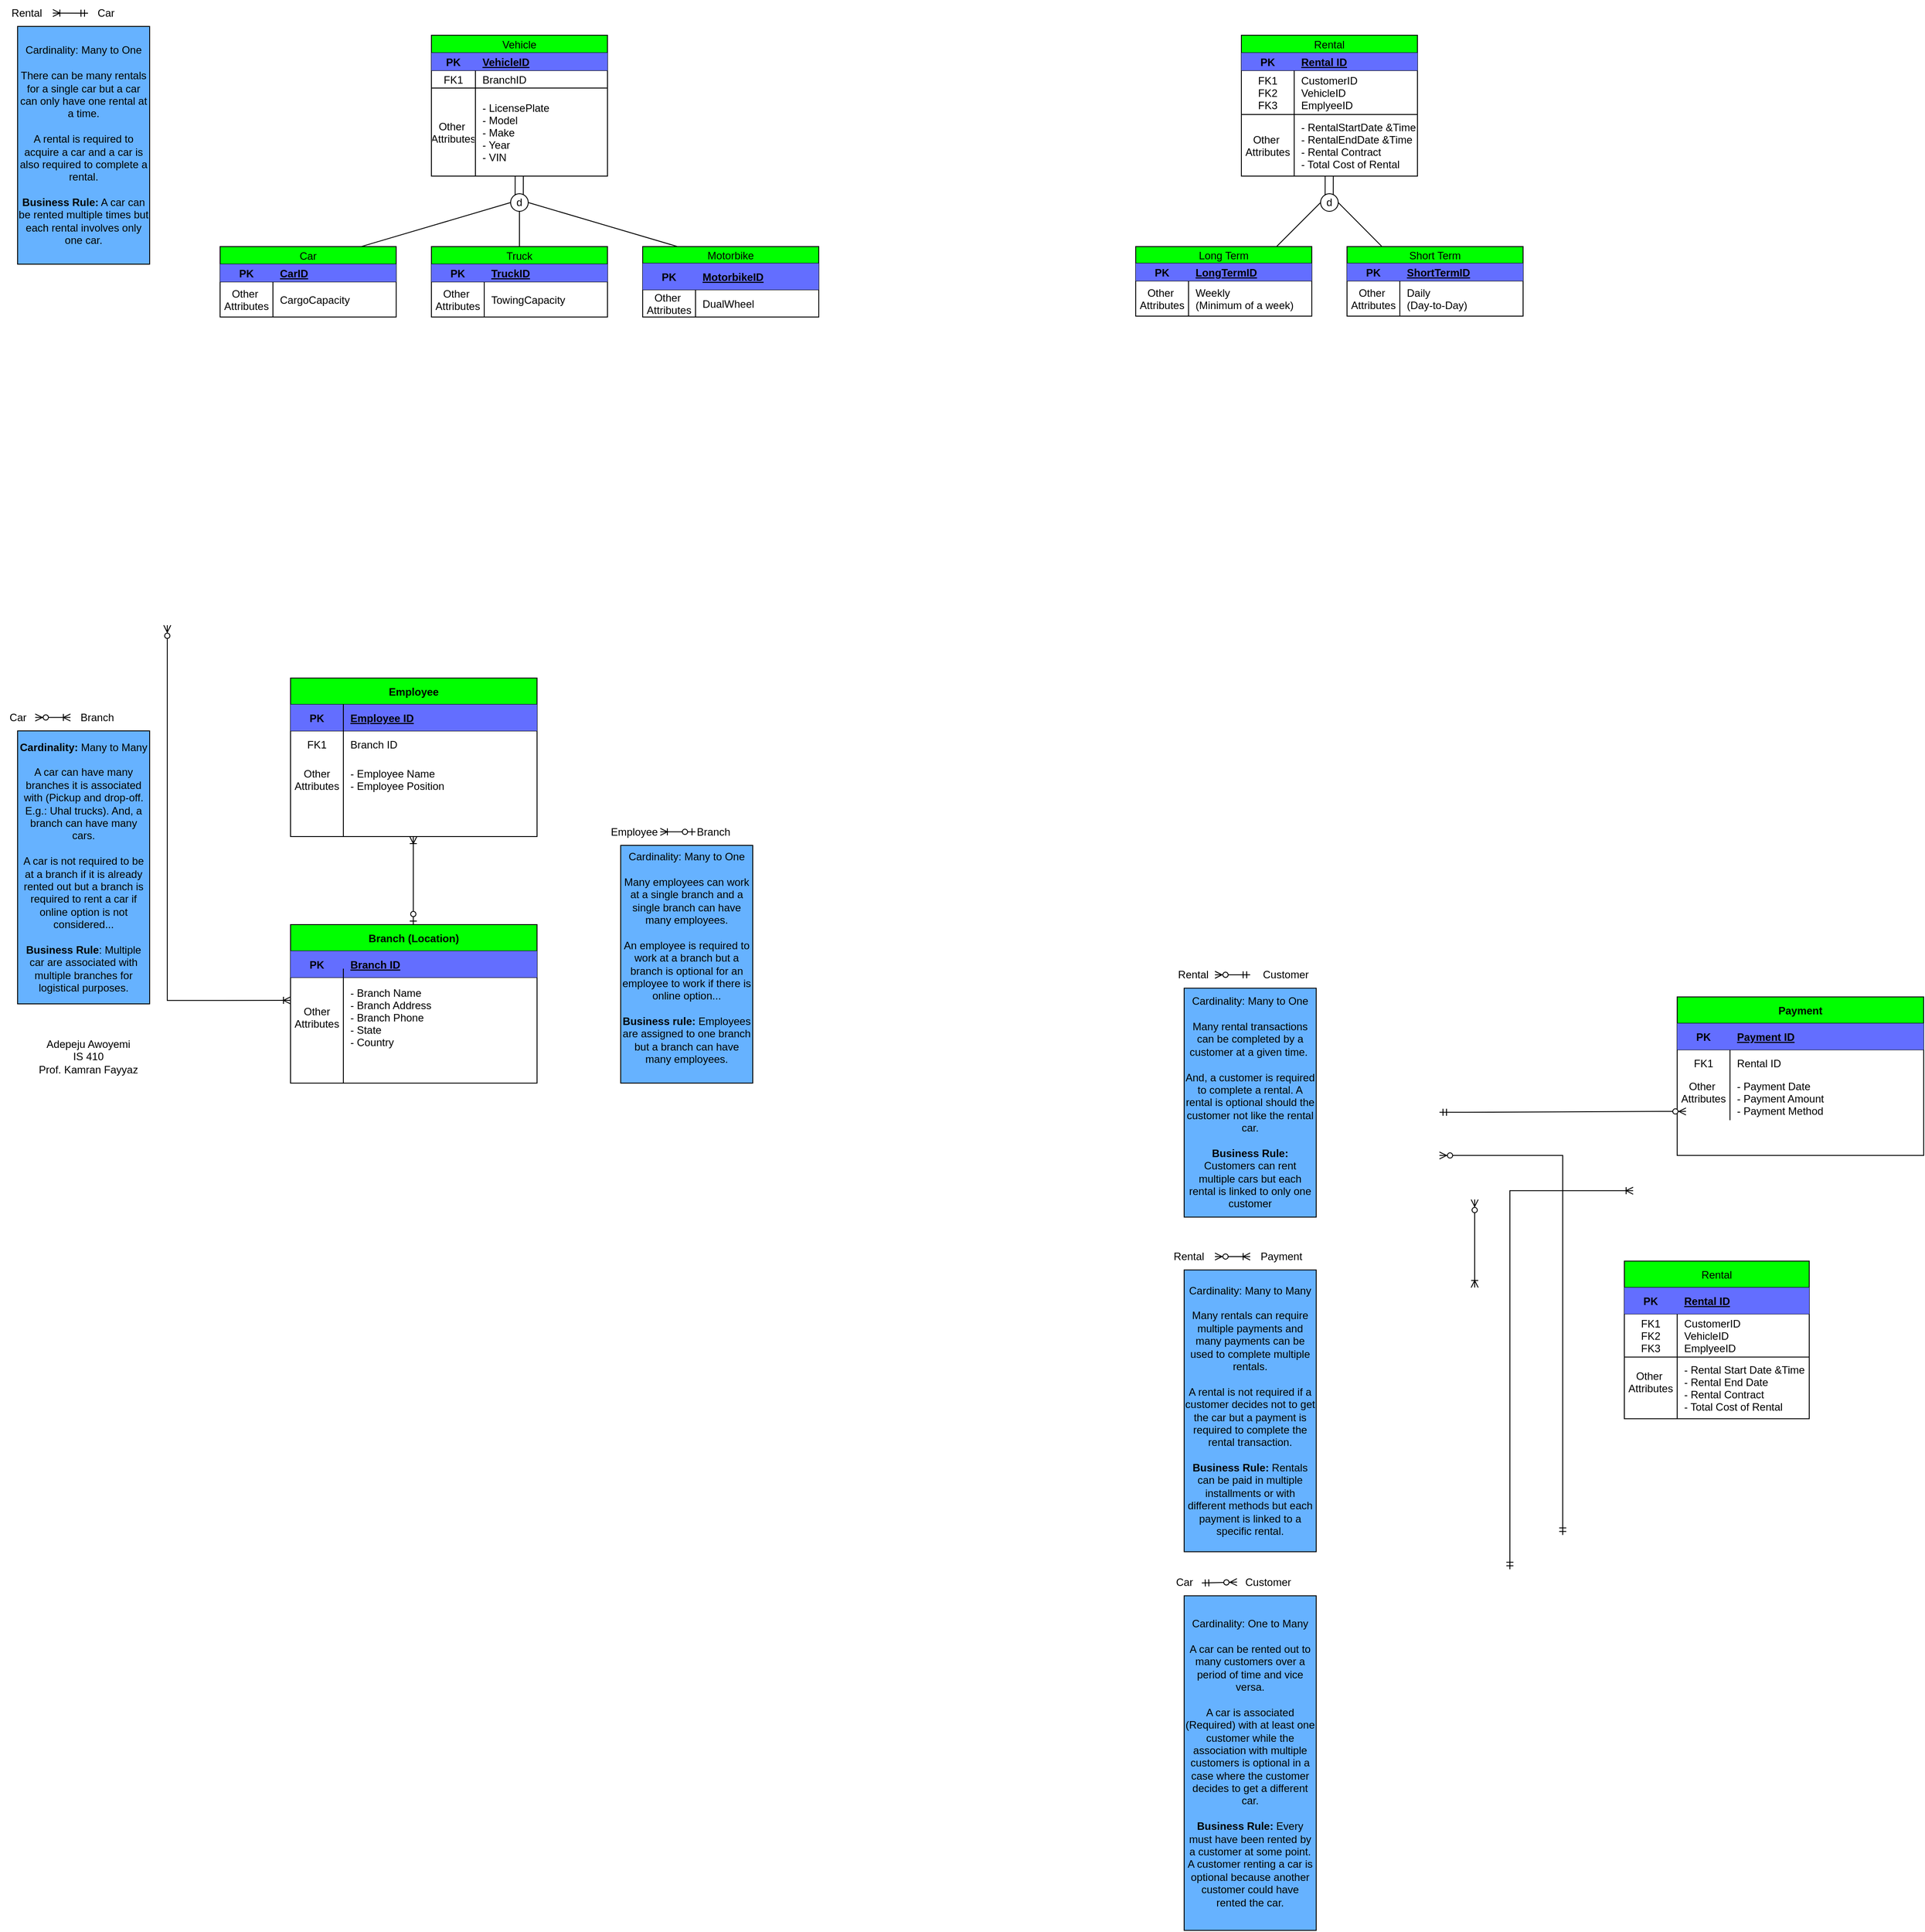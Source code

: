 <mxfile version="24.7.1" type="github">
  <diagram id="R2lEEEUBdFMjLlhIrx00" name="Page-1">
    <mxGraphModel dx="2036" dy="858" grid="1" gridSize="10" guides="1" tooltips="1" connect="1" arrows="1" fold="1" page="1" pageScale="1" pageWidth="850" pageHeight="1100" math="0" shadow="0" extFonts="Permanent Marker^https://fonts.googleapis.com/css?family=Permanent+Marker">
      <root>
        <mxCell id="0" />
        <mxCell id="1" parent="0" />
        <mxCell id="5-_W_V20jvPb3o29qMEB-8" value="Employee" style="shape=table;startSize=30;container=1;collapsible=1;childLayout=tableLayout;fixedRows=1;rowLines=0;fontStyle=1;align=center;resizeLast=1;fillColor=#00FF00;" vertex="1" parent="1">
          <mxGeometry x="360" y="770" width="280" height="180" as="geometry" />
        </mxCell>
        <mxCell id="5-_W_V20jvPb3o29qMEB-9" value="" style="shape=partialRectangle;collapsible=0;dropTarget=0;pointerEvents=0;fillColor=none;points=[[0,0.5],[1,0.5]];portConstraint=eastwest;top=0;left=0;right=0;bottom=1;" vertex="1" parent="5-_W_V20jvPb3o29qMEB-8">
          <mxGeometry y="30" width="280" height="30" as="geometry" />
        </mxCell>
        <mxCell id="5-_W_V20jvPb3o29qMEB-10" value="PK" style="shape=partialRectangle;overflow=hidden;connectable=0;fillColor=#636EFF;top=0;left=0;bottom=0;right=0;fontStyle=1;" vertex="1" parent="5-_W_V20jvPb3o29qMEB-9">
          <mxGeometry width="60" height="30" as="geometry">
            <mxRectangle width="60" height="30" as="alternateBounds" />
          </mxGeometry>
        </mxCell>
        <mxCell id="5-_W_V20jvPb3o29qMEB-11" value="Employee ID" style="shape=partialRectangle;overflow=hidden;connectable=0;fillColor=#636EFF;top=0;left=0;bottom=0;right=0;align=left;spacingLeft=6;fontStyle=5;" vertex="1" parent="5-_W_V20jvPb3o29qMEB-9">
          <mxGeometry x="60" width="220" height="30" as="geometry">
            <mxRectangle width="220" height="30" as="alternateBounds" />
          </mxGeometry>
        </mxCell>
        <mxCell id="5-_W_V20jvPb3o29qMEB-12" value="" style="shape=partialRectangle;collapsible=0;dropTarget=0;pointerEvents=0;fillColor=none;points=[[0,0.5],[1,0.5]];portConstraint=eastwest;top=0;left=0;right=0;bottom=0;" vertex="1" parent="5-_W_V20jvPb3o29qMEB-8">
          <mxGeometry y="60" width="280" height="30" as="geometry" />
        </mxCell>
        <mxCell id="5-_W_V20jvPb3o29qMEB-13" value="FK1" style="shape=partialRectangle;overflow=hidden;connectable=0;fillColor=none;top=0;left=0;bottom=0;right=0;" vertex="1" parent="5-_W_V20jvPb3o29qMEB-12">
          <mxGeometry width="60" height="30" as="geometry">
            <mxRectangle width="60" height="30" as="alternateBounds" />
          </mxGeometry>
        </mxCell>
        <mxCell id="5-_W_V20jvPb3o29qMEB-14" value="Branch ID" style="shape=partialRectangle;overflow=hidden;connectable=0;fillColor=none;top=0;left=0;bottom=0;right=0;align=left;spacingLeft=6;" vertex="1" parent="5-_W_V20jvPb3o29qMEB-12">
          <mxGeometry x="60" width="220" height="30" as="geometry">
            <mxRectangle width="220" height="30" as="alternateBounds" />
          </mxGeometry>
        </mxCell>
        <mxCell id="5-_W_V20jvPb3o29qMEB-15" value="" style="shape=partialRectangle;collapsible=0;dropTarget=0;pointerEvents=0;fillColor=none;points=[[0,0.5],[1,0.5]];portConstraint=eastwest;top=0;left=0;right=0;bottom=0;" vertex="1" parent="5-_W_V20jvPb3o29qMEB-8">
          <mxGeometry y="90" width="280" height="50" as="geometry" />
        </mxCell>
        <mxCell id="5-_W_V20jvPb3o29qMEB-16" value="Other&#xa;Attributes" style="shape=partialRectangle;overflow=hidden;connectable=0;fillColor=none;top=0;left=0;bottom=0;right=0;" vertex="1" parent="5-_W_V20jvPb3o29qMEB-15">
          <mxGeometry width="60" height="50" as="geometry">
            <mxRectangle width="60" height="50" as="alternateBounds" />
          </mxGeometry>
        </mxCell>
        <mxCell id="5-_W_V20jvPb3o29qMEB-17" value="- Employee Name&#xa;- Employee Position" style="shape=partialRectangle;overflow=hidden;connectable=0;fillColor=none;top=0;left=0;bottom=0;right=0;align=left;spacingLeft=6;" vertex="1" parent="5-_W_V20jvPb3o29qMEB-15">
          <mxGeometry x="60" width="220" height="50" as="geometry">
            <mxRectangle width="220" height="50" as="alternateBounds" />
          </mxGeometry>
        </mxCell>
        <mxCell id="5-_W_V20jvPb3o29qMEB-42" value="Branch (Location)" style="shape=table;startSize=30;container=1;collapsible=1;childLayout=tableLayout;fixedRows=1;rowLines=0;fontStyle=1;align=center;resizeLast=1;fillColor=#00FF00;" vertex="1" parent="1">
          <mxGeometry x="360" y="1050" width="280" height="180" as="geometry" />
        </mxCell>
        <mxCell id="5-_W_V20jvPb3o29qMEB-43" value="" style="shape=partialRectangle;collapsible=0;dropTarget=0;pointerEvents=0;fillColor=none;points=[[0,0.5],[1,0.5]];portConstraint=eastwest;top=0;left=0;right=0;bottom=1;" vertex="1" parent="5-_W_V20jvPb3o29qMEB-42">
          <mxGeometry y="30" width="280" height="30" as="geometry" />
        </mxCell>
        <mxCell id="5-_W_V20jvPb3o29qMEB-44" value="PK" style="shape=partialRectangle;overflow=hidden;connectable=0;fillColor=#636EFF;top=0;left=0;bottom=0;right=0;fontStyle=1;" vertex="1" parent="5-_W_V20jvPb3o29qMEB-43">
          <mxGeometry width="60" height="30" as="geometry">
            <mxRectangle width="60" height="30" as="alternateBounds" />
          </mxGeometry>
        </mxCell>
        <mxCell id="5-_W_V20jvPb3o29qMEB-45" value="Branch ID" style="shape=partialRectangle;overflow=hidden;connectable=0;fillColor=#636EFF;top=0;left=0;bottom=0;right=0;align=left;spacingLeft=6;fontStyle=5;" vertex="1" parent="5-_W_V20jvPb3o29qMEB-43">
          <mxGeometry x="60" width="220" height="30" as="geometry">
            <mxRectangle width="220" height="30" as="alternateBounds" />
          </mxGeometry>
        </mxCell>
        <mxCell id="5-_W_V20jvPb3o29qMEB-46" value="" style="shape=partialRectangle;collapsible=0;dropTarget=0;pointerEvents=0;fillColor=none;points=[[0,0.5],[1,0.5]];portConstraint=eastwest;top=0;left=0;right=0;bottom=0;" vertex="1" parent="5-_W_V20jvPb3o29qMEB-42">
          <mxGeometry y="60" width="280" height="90" as="geometry" />
        </mxCell>
        <mxCell id="5-_W_V20jvPb3o29qMEB-47" value="Other&#xa;Attributes" style="shape=partialRectangle;overflow=hidden;connectable=0;fillColor=none;top=0;left=0;bottom=0;right=0;" vertex="1" parent="5-_W_V20jvPb3o29qMEB-46">
          <mxGeometry width="60" height="90" as="geometry">
            <mxRectangle width="60" height="90" as="alternateBounds" />
          </mxGeometry>
        </mxCell>
        <mxCell id="5-_W_V20jvPb3o29qMEB-48" value="- Branch Name&#xa;- Branch Address&#xa;- Branch Phone&#xa;- State&#xa;- Country" style="shape=partialRectangle;overflow=hidden;connectable=0;fillColor=none;top=0;left=0;bottom=0;right=0;align=left;spacingLeft=6;" vertex="1" parent="5-_W_V20jvPb3o29qMEB-46">
          <mxGeometry x="60" width="220" height="90" as="geometry">
            <mxRectangle width="220" height="90" as="alternateBounds" />
          </mxGeometry>
        </mxCell>
        <mxCell id="5-_W_V20jvPb3o29qMEB-49" value="Payment" style="shape=table;startSize=30;container=1;collapsible=1;childLayout=tableLayout;fixedRows=1;rowLines=0;fontStyle=1;align=center;resizeLast=1;fillColor=#00FF00;" vertex="1" parent="1">
          <mxGeometry x="1935" y="1132.18" width="280" height="180" as="geometry" />
        </mxCell>
        <mxCell id="5-_W_V20jvPb3o29qMEB-50" value="" style="shape=partialRectangle;collapsible=0;dropTarget=0;pointerEvents=0;fillColor=none;points=[[0,0.5],[1,0.5]];portConstraint=eastwest;top=0;left=0;right=0;bottom=1;" vertex="1" parent="5-_W_V20jvPb3o29qMEB-49">
          <mxGeometry y="30" width="280" height="30" as="geometry" />
        </mxCell>
        <mxCell id="5-_W_V20jvPb3o29qMEB-51" value="PK" style="shape=partialRectangle;overflow=hidden;connectable=0;fillColor=#636EFF;top=0;left=0;bottom=0;right=0;fontStyle=1;" vertex="1" parent="5-_W_V20jvPb3o29qMEB-50">
          <mxGeometry width="60" height="30" as="geometry">
            <mxRectangle width="60" height="30" as="alternateBounds" />
          </mxGeometry>
        </mxCell>
        <mxCell id="5-_W_V20jvPb3o29qMEB-52" value="Payment ID" style="shape=partialRectangle;overflow=hidden;connectable=0;fillColor=#636EFF;top=0;left=0;bottom=0;right=0;align=left;spacingLeft=6;fontStyle=5;" vertex="1" parent="5-_W_V20jvPb3o29qMEB-50">
          <mxGeometry x="60" width="220" height="30" as="geometry">
            <mxRectangle width="220" height="30" as="alternateBounds" />
          </mxGeometry>
        </mxCell>
        <mxCell id="5-_W_V20jvPb3o29qMEB-53" value="" style="shape=partialRectangle;collapsible=0;dropTarget=0;pointerEvents=0;fillColor=none;points=[[0,0.5],[1,0.5]];portConstraint=eastwest;top=0;left=0;right=0;bottom=0;" vertex="1" parent="5-_W_V20jvPb3o29qMEB-49">
          <mxGeometry y="60" width="280" height="30" as="geometry" />
        </mxCell>
        <mxCell id="5-_W_V20jvPb3o29qMEB-54" value="FK1" style="shape=partialRectangle;overflow=hidden;connectable=0;fillColor=none;top=0;left=0;bottom=0;right=0;" vertex="1" parent="5-_W_V20jvPb3o29qMEB-53">
          <mxGeometry width="60" height="30" as="geometry">
            <mxRectangle width="60" height="30" as="alternateBounds" />
          </mxGeometry>
        </mxCell>
        <mxCell id="5-_W_V20jvPb3o29qMEB-55" value="Rental ID" style="shape=partialRectangle;overflow=hidden;connectable=0;fillColor=none;top=0;left=0;bottom=0;right=0;align=left;spacingLeft=6;" vertex="1" parent="5-_W_V20jvPb3o29qMEB-53">
          <mxGeometry x="60" width="220" height="30" as="geometry">
            <mxRectangle width="220" height="30" as="alternateBounds" />
          </mxGeometry>
        </mxCell>
        <mxCell id="5-_W_V20jvPb3o29qMEB-56" value="" style="shape=partialRectangle;collapsible=0;dropTarget=0;pointerEvents=0;fillColor=none;points=[[0,0.5],[1,0.5]];portConstraint=eastwest;top=0;left=0;right=0;bottom=0;" vertex="1" parent="5-_W_V20jvPb3o29qMEB-49">
          <mxGeometry y="90" width="280" height="50" as="geometry" />
        </mxCell>
        <mxCell id="5-_W_V20jvPb3o29qMEB-57" value="Other &#xa;Attributes&#xa;" style="shape=partialRectangle;overflow=hidden;connectable=0;fillColor=none;top=0;left=0;bottom=0;right=0;" vertex="1" parent="5-_W_V20jvPb3o29qMEB-56">
          <mxGeometry width="60" height="50" as="geometry">
            <mxRectangle width="60" height="50" as="alternateBounds" />
          </mxGeometry>
        </mxCell>
        <mxCell id="5-_W_V20jvPb3o29qMEB-58" value="- Payment Date&#xa;- Payment Amount&#xa;- Payment Method" style="shape=partialRectangle;overflow=hidden;connectable=0;fillColor=none;top=0;left=0;bottom=0;right=0;align=left;spacingLeft=6;" vertex="1" parent="5-_W_V20jvPb3o29qMEB-56">
          <mxGeometry x="60" width="220" height="50" as="geometry">
            <mxRectangle width="220" height="50" as="alternateBounds" />
          </mxGeometry>
        </mxCell>
        <mxCell id="5-_W_V20jvPb3o29qMEB-59" value="" style="fontSize=12;html=1;endArrow=ERoneToMany;startArrow=ERmandOne;rounded=0;jumpStyle=line;elbow=vertical;exitX=0.5;exitY=0;exitDx=0;exitDy=0;" edge="1" parent="1">
          <mxGeometry width="100" height="100" relative="1" as="geometry">
            <mxPoint x="1745" y="1782.18" as="sourcePoint" />
            <mxPoint x="1885" y="1352.18" as="targetPoint" />
            <Array as="points">
              <mxPoint x="1745" y="1482.18" />
              <mxPoint x="1745" y="1412.18" />
              <mxPoint x="1745" y="1352.18" />
            </Array>
          </mxGeometry>
        </mxCell>
        <mxCell id="5-_W_V20jvPb3o29qMEB-60" value="" style="edgeStyle=entityRelationEdgeStyle;fontSize=12;html=1;endArrow=ERzeroToMany;startArrow=ERmandOne;rounded=0;" edge="1" parent="1">
          <mxGeometry width="100" height="100" relative="1" as="geometry">
            <mxPoint x="1665" y="1263.18" as="sourcePoint" />
            <mxPoint x="1945" y="1262.18" as="targetPoint" />
          </mxGeometry>
        </mxCell>
        <mxCell id="5-_W_V20jvPb3o29qMEB-61" value="" style="edgeStyle=elbowEdgeStyle;fontSize=12;html=1;endArrow=ERzeroToMany;startArrow=ERmandOne;rounded=0;" edge="1" parent="1">
          <mxGeometry width="100" height="100" relative="1" as="geometry">
            <mxPoint x="1805" y="1743.18" as="sourcePoint" />
            <mxPoint x="1665" y="1312.18" as="targetPoint" />
            <Array as="points">
              <mxPoint x="1805" y="1523.18" />
            </Array>
          </mxGeometry>
        </mxCell>
        <mxCell id="5-_W_V20jvPb3o29qMEB-62" value="" style="edgeStyle=elbowEdgeStyle;fontSize=12;html=1;endArrow=ERoneToMany;startArrow=ERzeroToOne;rounded=0;elbow=vertical;" edge="1" parent="1">
          <mxGeometry width="100" height="100" relative="1" as="geometry">
            <mxPoint x="499.44" y="1050" as="sourcePoint" />
            <mxPoint x="499.44" y="950" as="targetPoint" />
            <Array as="points">
              <mxPoint x="469.44" y="1000" />
            </Array>
          </mxGeometry>
        </mxCell>
        <mxCell id="5-_W_V20jvPb3o29qMEB-68" value="" style="endArrow=none;html=1;rounded=0;" edge="1" parent="1">
          <mxGeometry width="50" height="50" relative="1" as="geometry">
            <mxPoint x="420" y="950" as="sourcePoint" />
            <mxPoint x="420" y="800" as="targetPoint" />
          </mxGeometry>
        </mxCell>
        <mxCell id="5-_W_V20jvPb3o29qMEB-69" value="" style="fontSize=12;html=1;endArrow=ERoneToMany;startArrow=ERzeroToMany;rounded=0;" edge="1" parent="1">
          <mxGeometry width="100" height="100" relative="1" as="geometry">
            <mxPoint x="1705" y="1362.18" as="sourcePoint" />
            <mxPoint x="1705" y="1462.18" as="targetPoint" />
          </mxGeometry>
        </mxCell>
        <mxCell id="5-_W_V20jvPb3o29qMEB-70" value="" style="edgeStyle=orthogonalEdgeStyle;fontSize=12;html=1;endArrow=ERoneToMany;startArrow=ERzeroToMany;rounded=0;entryX=0;entryY=0.5;entryDx=0;entryDy=0;" edge="1" parent="1">
          <mxGeometry width="100" height="100" relative="1" as="geometry">
            <mxPoint x="220" y="710" as="sourcePoint" />
            <mxPoint x="360" y="1136.05" as="targetPoint" />
            <Array as="points">
              <mxPoint x="220" y="1136" />
            </Array>
          </mxGeometry>
        </mxCell>
        <mxCell id="5-_W_V20jvPb3o29qMEB-71" value="" style="fontSize=12;html=1;endArrow=ERoneToMany;startArrow=ERmandOne;rounded=0;jumpStyle=line;elbow=vertical;entryX=-0.088;entryY=0.548;entryDx=0;entryDy=0;entryPerimeter=0;" edge="1" parent="1">
          <mxGeometry width="100" height="100" relative="1" as="geometry">
            <mxPoint x="130" y="15" as="sourcePoint" />
            <mxPoint x="90" y="14.82" as="targetPoint" />
            <Array as="points" />
          </mxGeometry>
        </mxCell>
        <mxCell id="5-_W_V20jvPb3o29qMEB-72" value="Car" style="text;html=1;align=center;verticalAlign=middle;resizable=0;points=[];autosize=1;strokeColor=none;fillColor=none;" vertex="1" parent="1">
          <mxGeometry x="130" width="40" height="30" as="geometry" />
        </mxCell>
        <mxCell id="5-_W_V20jvPb3o29qMEB-73" value="Rental" style="text;html=1;align=center;verticalAlign=middle;resizable=0;points=[];autosize=1;strokeColor=none;fillColor=none;" vertex="1" parent="1">
          <mxGeometry x="30" width="60" height="30" as="geometry" />
        </mxCell>
        <mxCell id="5-_W_V20jvPb3o29qMEB-74" value="Rental" style="text;html=1;align=center;verticalAlign=middle;resizable=0;points=[];autosize=1;strokeColor=none;fillColor=none;" vertex="1" parent="1">
          <mxGeometry x="1350" y="1412.18" width="60" height="30" as="geometry" />
        </mxCell>
        <mxCell id="5-_W_V20jvPb3o29qMEB-75" value="" style="fontSize=12;html=1;endArrow=ERoneToMany;startArrow=ERzeroToMany;rounded=0;" edge="1" parent="1">
          <mxGeometry width="100" height="100" relative="1" as="geometry">
            <mxPoint x="1410" y="1426.95" as="sourcePoint" />
            <mxPoint x="1450" y="1426.95" as="targetPoint" />
          </mxGeometry>
        </mxCell>
        <mxCell id="5-_W_V20jvPb3o29qMEB-76" value="Payment" style="text;html=1;align=center;verticalAlign=middle;resizable=0;points=[];autosize=1;strokeColor=none;fillColor=none;" vertex="1" parent="1">
          <mxGeometry x="1450" y="1412.18" width="70" height="30" as="geometry" />
        </mxCell>
        <mxCell id="5-_W_V20jvPb3o29qMEB-77" value="Customer" style="text;html=1;align=center;verticalAlign=middle;resizable=0;points=[];autosize=1;strokeColor=none;fillColor=none;" vertex="1" parent="1">
          <mxGeometry x="1450" y="1092.18" width="80" height="30" as="geometry" />
        </mxCell>
        <mxCell id="5-_W_V20jvPb3o29qMEB-78" value="" style="fontSize=12;html=1;endArrow=ERzeroToMany;startArrow=ERmandOne;rounded=0;" edge="1" parent="1">
          <mxGeometry width="100" height="100" relative="1" as="geometry">
            <mxPoint x="1450" y="1107" as="sourcePoint" />
            <mxPoint x="1410" y="1107" as="targetPoint" />
          </mxGeometry>
        </mxCell>
        <mxCell id="5-_W_V20jvPb3o29qMEB-79" value="Rental" style="text;html=1;align=center;verticalAlign=middle;resizable=0;points=[];autosize=1;strokeColor=none;fillColor=none;" vertex="1" parent="1">
          <mxGeometry x="1355" y="1092.18" width="60" height="30" as="geometry" />
        </mxCell>
        <mxCell id="5-_W_V20jvPb3o29qMEB-80" value="Car" style="text;html=1;align=center;verticalAlign=middle;resizable=0;points=[];autosize=1;strokeColor=none;fillColor=none;" vertex="1" parent="1">
          <mxGeometry x="1355" y="1782.18" width="40" height="30" as="geometry" />
        </mxCell>
        <mxCell id="5-_W_V20jvPb3o29qMEB-81" value="Customer" style="text;html=1;align=center;verticalAlign=middle;resizable=0;points=[];autosize=1;strokeColor=none;fillColor=none;" vertex="1" parent="1">
          <mxGeometry x="1430" y="1782.18" width="80" height="30" as="geometry" />
        </mxCell>
        <mxCell id="5-_W_V20jvPb3o29qMEB-82" value="" style="fontSize=12;html=1;endArrow=ERzeroToMany;startArrow=ERmandOne;rounded=0;" edge="1" parent="1">
          <mxGeometry width="100" height="100" relative="1" as="geometry">
            <mxPoint x="1395" y="1797.68" as="sourcePoint" />
            <mxPoint x="1435" y="1796.68" as="targetPoint" />
          </mxGeometry>
        </mxCell>
        <mxCell id="5-_W_V20jvPb3o29qMEB-83" value="" style="fontSize=12;html=1;endArrow=ERoneToMany;startArrow=ERzeroToMany;rounded=0;" edge="1" parent="1">
          <mxGeometry width="100" height="100" relative="1" as="geometry">
            <mxPoint x="70" y="814.76" as="sourcePoint" />
            <mxPoint x="110" y="814.76" as="targetPoint" />
            <Array as="points">
              <mxPoint x="80" y="814.76" />
            </Array>
          </mxGeometry>
        </mxCell>
        <mxCell id="5-_W_V20jvPb3o29qMEB-84" value="Car" style="text;html=1;align=center;verticalAlign=middle;resizable=0;points=[];autosize=1;strokeColor=none;fillColor=none;" vertex="1" parent="1">
          <mxGeometry x="30" y="800" width="40" height="30" as="geometry" />
        </mxCell>
        <mxCell id="5-_W_V20jvPb3o29qMEB-85" value="Branch" style="text;html=1;align=center;verticalAlign=middle;resizable=0;points=[];autosize=1;strokeColor=none;fillColor=none;" vertex="1" parent="1">
          <mxGeometry x="110" y="800" width="60" height="30" as="geometry" />
        </mxCell>
        <mxCell id="5-_W_V20jvPb3o29qMEB-86" value="Employee" style="text;html=1;align=center;verticalAlign=middle;resizable=0;points=[];autosize=1;strokeColor=none;fillColor=none;" vertex="1" parent="1">
          <mxGeometry x="710" y="930" width="80" height="30" as="geometry" />
        </mxCell>
        <mxCell id="5-_W_V20jvPb3o29qMEB-87" value="Branch" style="text;html=1;align=center;verticalAlign=middle;resizable=0;points=[];autosize=1;strokeColor=none;fillColor=none;" vertex="1" parent="1">
          <mxGeometry x="810" y="930" width="60" height="30" as="geometry" />
        </mxCell>
        <mxCell id="5-_W_V20jvPb3o29qMEB-88" value="" style="edgeStyle=elbowEdgeStyle;fontSize=12;html=1;endArrow=ERoneToMany;startArrow=ERzeroToOne;rounded=0;elbow=vertical;" edge="1" parent="1">
          <mxGeometry width="100" height="100" relative="1" as="geometry">
            <mxPoint x="820" y="944.68" as="sourcePoint" />
            <mxPoint x="780" y="944.68" as="targetPoint" />
            <Array as="points">
              <mxPoint x="820" y="944.68" />
            </Array>
          </mxGeometry>
        </mxCell>
        <mxCell id="5-_W_V20jvPb3o29qMEB-89" value="" style="endArrow=none;html=1;rounded=0;" edge="1" parent="1">
          <mxGeometry width="50" height="50" relative="1" as="geometry">
            <mxPoint x="420" y="1230" as="sourcePoint" />
            <mxPoint x="420" y="1100" as="targetPoint" />
          </mxGeometry>
        </mxCell>
        <mxCell id="5-_W_V20jvPb3o29qMEB-91" value="Cardinality: Many to One&lt;div&gt;&lt;br&gt;&lt;/div&gt;&lt;div&gt;There can be many rentals for a single car but a car can only have one rental at a time.&lt;br&gt;&lt;br&gt;A rental is required to acquire a car and a car is also required to complete a rental.&lt;/div&gt;&lt;div&gt;&lt;br&gt;&lt;/div&gt;&lt;div&gt;&lt;b&gt;Business Rule:&lt;/b&gt; A car can be rented multiple times but each rental involves only one car.&lt;/div&gt;" style="whiteSpace=wrap;html=1;fillColor=#66B2FF;" vertex="1" parent="1">
          <mxGeometry x="50" y="30" width="150" height="270" as="geometry" />
        </mxCell>
        <mxCell id="5-_W_V20jvPb3o29qMEB-92" value="&lt;b&gt;Cardinality:&lt;/b&gt; Many to Many&lt;div&gt;&lt;br&gt;&lt;/div&gt;&lt;div&gt;A car can have many branches it is associated with (Pickup and drop-off. E.g.: Uhal trucks). And, a branch can have many cars.&lt;/div&gt;&lt;div&gt;&lt;br&gt;&lt;/div&gt;&lt;div&gt;A car is not required to be at a branch if it is already rented out but a branch is required to rent a car if online option is not considered...&lt;/div&gt;&lt;div&gt;&lt;br&gt;&lt;/div&gt;&lt;div&gt;&lt;b&gt;Business Rule&lt;/b&gt;: Multiple car are associated with multiple branches for logistical purposes.&lt;/div&gt;" style="whiteSpace=wrap;html=1;fillColor=#66B2FF;" vertex="1" parent="1">
          <mxGeometry x="50" y="830" width="150" height="310" as="geometry" />
        </mxCell>
        <mxCell id="5-_W_V20jvPb3o29qMEB-93" value="Cardinality: One to Many&lt;div&gt;&lt;br&gt;&lt;/div&gt;&lt;div&gt;A car can be rented out to many customers over a period of time and vice versa.&lt;/div&gt;&lt;div&gt;&lt;br&gt;&lt;/div&gt;&lt;div&gt;A car is associated (Required) with at least one customer while the association with multiple customers is optional in a case where the customer decides to get a different car.&lt;/div&gt;&lt;div&gt;&lt;br&gt;&lt;/div&gt;&lt;div&gt;&lt;b&gt;Business Rule:&lt;/b&gt; Every must have been rented by a customer at some point. A customer renting a car is optional because another customer could have rented the car.&lt;/div&gt;" style="whiteSpace=wrap;html=1;fillColor=#66B2FF;" vertex="1" parent="1">
          <mxGeometry x="1375" y="1812.18" width="150" height="380" as="geometry" />
        </mxCell>
        <mxCell id="5-_W_V20jvPb3o29qMEB-94" value="Cardinality: Many to One&lt;div&gt;&lt;br&gt;&lt;/div&gt;&lt;div&gt;Many employees can work at a single branch and a single branch can have many employees.&lt;/div&gt;&lt;div&gt;&lt;br&gt;&lt;/div&gt;&lt;div&gt;An employee is required to work at a branch but a branch is optional for an employee to work if there is online option...&lt;/div&gt;&lt;div&gt;&lt;br&gt;&lt;/div&gt;&lt;div&gt;&lt;b&gt;Business rule:&lt;/b&gt; Employees are assigned to one branch but a branch can have many employees.&lt;/div&gt;&lt;div&gt;&lt;br&gt;&lt;/div&gt;" style="whiteSpace=wrap;html=1;fillColor=#66B2FF;" vertex="1" parent="1">
          <mxGeometry x="735" y="960" width="150" height="270" as="geometry" />
        </mxCell>
        <mxCell id="5-_W_V20jvPb3o29qMEB-95" value="Cardinality: Many to Many&lt;div&gt;&lt;br&gt;&lt;/div&gt;&lt;div&gt;Many rentals can require multiple payments and many payments can be used to complete multiple rentals.&lt;/div&gt;&lt;div&gt;&lt;br&gt;&lt;/div&gt;&lt;div&gt;A rental is not required if a customer decides not to get the car but a payment is required to complete the rental transaction.&lt;/div&gt;&lt;div&gt;&lt;br&gt;&lt;/div&gt;&lt;div&gt;&lt;b&gt;Business Rule:&lt;/b&gt; Rentals can be paid in multiple installments or with different methods but each payment is linked to a specific rental.&lt;/div&gt;" style="whiteSpace=wrap;html=1;fillColor=#66B2FF;" vertex="1" parent="1">
          <mxGeometry x="1375" y="1442.18" width="150" height="320" as="geometry" />
        </mxCell>
        <mxCell id="5-_W_V20jvPb3o29qMEB-96" value="Cardinality: Many to One&lt;div&gt;&lt;br&gt;&lt;/div&gt;&lt;div&gt;Many rental transactions can be completed by a customer at a given time.&amp;nbsp;&lt;/div&gt;&lt;div&gt;&lt;br&gt;&lt;/div&gt;&lt;div&gt;And, a customer is required to complete a rental. A rental is optional should the customer not like the rental car.&lt;/div&gt;&lt;div&gt;&lt;br&gt;&lt;/div&gt;&lt;div&gt;&lt;b&gt;Business Rule:&lt;/b&gt; Customers can rent multiple cars but each rental is linked to only one customer&lt;/div&gt;" style="whiteSpace=wrap;html=1;fillColor=#66B2FF;" vertex="1" parent="1">
          <mxGeometry x="1375" y="1122.18" width="150" height="260" as="geometry" />
        </mxCell>
        <mxCell id="5-_W_V20jvPb3o29qMEB-97" value="Adepeju Awoyemi&lt;div&gt;IS 410&lt;/div&gt;&lt;div&gt;Prof. Kamran Fayyaz&lt;/div&gt;" style="text;html=1;align=center;verticalAlign=middle;resizable=0;points=[];autosize=1;strokeColor=none;fillColor=none;" vertex="1" parent="1">
          <mxGeometry x="60" y="1170" width="140" height="60" as="geometry" />
        </mxCell>
        <mxCell id="5-_W_V20jvPb3o29qMEB-134" value="Rental" style="shape=table;startSize=30;container=1;collapsible=1;childLayout=tableLayout;fixedRows=1;rowLines=0;fontStyle=0;align=center;resizeLast=1;fillColor=#00FF00;" vertex="1" parent="1">
          <mxGeometry x="1875" y="1432.18" width="210" height="179" as="geometry" />
        </mxCell>
        <mxCell id="5-_W_V20jvPb3o29qMEB-135" value="" style="shape=partialRectangle;collapsible=0;dropTarget=0;pointerEvents=0;fillColor=none;points=[[0,0.5],[1,0.5]];portConstraint=eastwest;top=0;left=0;right=0;bottom=1;" vertex="1" parent="5-_W_V20jvPb3o29qMEB-134">
          <mxGeometry y="30" width="210" height="30" as="geometry" />
        </mxCell>
        <mxCell id="5-_W_V20jvPb3o29qMEB-136" value="PK" style="shape=partialRectangle;overflow=hidden;connectable=0;fillColor=#636EFF;top=0;left=0;bottom=0;right=0;fontStyle=1;" vertex="1" parent="5-_W_V20jvPb3o29qMEB-135">
          <mxGeometry width="60" height="30" as="geometry">
            <mxRectangle width="60" height="30" as="alternateBounds" />
          </mxGeometry>
        </mxCell>
        <mxCell id="5-_W_V20jvPb3o29qMEB-137" value="Rental ID" style="shape=partialRectangle;overflow=hidden;connectable=0;fillColor=#636EFF;top=0;left=0;bottom=0;right=0;align=left;spacingLeft=6;fontStyle=5;" vertex="1" parent="5-_W_V20jvPb3o29qMEB-135">
          <mxGeometry x="60" width="150" height="30" as="geometry">
            <mxRectangle width="150" height="30" as="alternateBounds" />
          </mxGeometry>
        </mxCell>
        <mxCell id="5-_W_V20jvPb3o29qMEB-138" value="" style="shape=partialRectangle;collapsible=0;dropTarget=0;pointerEvents=0;fillColor=none;points=[[0,0.5],[1,0.5]];portConstraint=eastwest;top=0;left=0;right=0;bottom=0;" vertex="1" parent="5-_W_V20jvPb3o29qMEB-134">
          <mxGeometry y="60" width="210" height="49" as="geometry" />
        </mxCell>
        <mxCell id="5-_W_V20jvPb3o29qMEB-139" value="FK1&#xa;FK2&#xa;FK3" style="shape=partialRectangle;overflow=hidden;connectable=0;fillColor=none;top=0;left=0;bottom=0;right=0;" vertex="1" parent="5-_W_V20jvPb3o29qMEB-138">
          <mxGeometry width="60" height="49" as="geometry">
            <mxRectangle width="60" height="49" as="alternateBounds" />
          </mxGeometry>
        </mxCell>
        <mxCell id="5-_W_V20jvPb3o29qMEB-140" value="CustomerID&#xa;VehicleID&#xa;EmplyeeID" style="shape=partialRectangle;overflow=hidden;connectable=0;fillColor=none;top=0;left=0;bottom=0;right=0;align=left;spacingLeft=6;" vertex="1" parent="5-_W_V20jvPb3o29qMEB-138">
          <mxGeometry x="60" width="150" height="49" as="geometry">
            <mxRectangle width="150" height="49" as="alternateBounds" />
          </mxGeometry>
        </mxCell>
        <mxCell id="5-_W_V20jvPb3o29qMEB-141" value="" style="shape=partialRectangle;collapsible=0;dropTarget=0;pointerEvents=0;fillColor=none;points=[[0,0.5],[1,0.5]];portConstraint=eastwest;top=0;left=0;right=0;bottom=0;" vertex="1" parent="5-_W_V20jvPb3o29qMEB-134">
          <mxGeometry y="109" width="210" height="70" as="geometry" />
        </mxCell>
        <mxCell id="5-_W_V20jvPb3o29qMEB-142" value="Other &#xa;Attributes&#xa;" style="shape=partialRectangle;overflow=hidden;connectable=0;fillColor=none;top=0;left=0;bottom=0;right=0;" vertex="1" parent="5-_W_V20jvPb3o29qMEB-141">
          <mxGeometry width="60" height="70" as="geometry">
            <mxRectangle width="60" height="70" as="alternateBounds" />
          </mxGeometry>
        </mxCell>
        <mxCell id="5-_W_V20jvPb3o29qMEB-143" value="- Rental Start Date &amp;Time&#xa;- Rental End Date &#xa;- Rental Contract&#xa;- Total Cost of Rental" style="shape=partialRectangle;overflow=hidden;connectable=0;fillColor=none;top=0;left=0;bottom=0;right=0;align=left;spacingLeft=6;" vertex="1" parent="5-_W_V20jvPb3o29qMEB-141">
          <mxGeometry x="60" width="150" height="70" as="geometry">
            <mxRectangle width="150" height="70" as="alternateBounds" />
          </mxGeometry>
        </mxCell>
        <mxCell id="5-_W_V20jvPb3o29qMEB-144" value="" style="endArrow=none;html=1;rounded=0;entryX=0.998;entryY=0;entryDx=0;entryDy=0;entryPerimeter=0;exitX=0;exitY=0;exitDx=0;exitDy=0;exitPerimeter=0;" edge="1" parent="5-_W_V20jvPb3o29qMEB-134" source="5-_W_V20jvPb3o29qMEB-141" target="5-_W_V20jvPb3o29qMEB-141">
          <mxGeometry width="50" height="50" relative="1" as="geometry">
            <mxPoint y="108" as="sourcePoint" />
            <mxPoint x="240" y="100" as="targetPoint" />
          </mxGeometry>
        </mxCell>
        <mxCell id="5-_W_V20jvPb3o29qMEB-169" value="Rental" style="shape=table;startSize=20;container=1;collapsible=1;childLayout=tableLayout;fixedRows=1;rowLines=0;fontStyle=0;align=center;resizeLast=1;fillColor=#00FF00;" vertex="1" parent="1">
          <mxGeometry x="1440" y="40" width="200" height="160" as="geometry" />
        </mxCell>
        <mxCell id="5-_W_V20jvPb3o29qMEB-170" value="" style="shape=partialRectangle;collapsible=0;dropTarget=0;pointerEvents=0;fillColor=none;points=[[0,0.5],[1,0.5]];portConstraint=eastwest;top=0;left=0;right=0;bottom=1;" vertex="1" parent="5-_W_V20jvPb3o29qMEB-169">
          <mxGeometry y="20" width="200" height="20" as="geometry" />
        </mxCell>
        <mxCell id="5-_W_V20jvPb3o29qMEB-171" value="PK" style="shape=partialRectangle;overflow=hidden;connectable=0;fillColor=#636EFF;top=0;left=0;bottom=0;right=0;fontStyle=1;" vertex="1" parent="5-_W_V20jvPb3o29qMEB-170">
          <mxGeometry width="60" height="20" as="geometry">
            <mxRectangle width="60" height="20" as="alternateBounds" />
          </mxGeometry>
        </mxCell>
        <mxCell id="5-_W_V20jvPb3o29qMEB-172" value="Rental ID" style="shape=partialRectangle;overflow=hidden;connectable=0;fillColor=#636EFF;top=0;left=0;bottom=0;right=0;align=left;spacingLeft=6;fontStyle=5;" vertex="1" parent="5-_W_V20jvPb3o29qMEB-170">
          <mxGeometry x="60" width="140" height="20" as="geometry">
            <mxRectangle width="140" height="20" as="alternateBounds" />
          </mxGeometry>
        </mxCell>
        <mxCell id="5-_W_V20jvPb3o29qMEB-173" value="" style="shape=partialRectangle;collapsible=0;dropTarget=0;pointerEvents=0;fillColor=none;points=[[0,0.5],[1,0.5]];portConstraint=eastwest;top=0;left=0;right=0;bottom=0;" vertex="1" parent="5-_W_V20jvPb3o29qMEB-169">
          <mxGeometry y="40" width="200" height="50" as="geometry" />
        </mxCell>
        <mxCell id="5-_W_V20jvPb3o29qMEB-174" value="FK1&#xa;FK2&#xa;FK3" style="shape=partialRectangle;overflow=hidden;connectable=0;fillColor=none;top=0;left=0;bottom=0;right=0;" vertex="1" parent="5-_W_V20jvPb3o29qMEB-173">
          <mxGeometry width="60" height="50" as="geometry">
            <mxRectangle width="60" height="50" as="alternateBounds" />
          </mxGeometry>
        </mxCell>
        <mxCell id="5-_W_V20jvPb3o29qMEB-175" value="CustomerID&#xa;VehicleID&#xa;EmplyeeID" style="shape=partialRectangle;overflow=hidden;connectable=0;fillColor=none;top=0;left=0;bottom=0;right=0;align=left;spacingLeft=6;" vertex="1" parent="5-_W_V20jvPb3o29qMEB-173">
          <mxGeometry x="60" width="140" height="50" as="geometry">
            <mxRectangle width="140" height="50" as="alternateBounds" />
          </mxGeometry>
        </mxCell>
        <mxCell id="5-_W_V20jvPb3o29qMEB-176" value="" style="shape=partialRectangle;collapsible=0;dropTarget=0;pointerEvents=0;fillColor=none;points=[[0,0.5],[1,0.5]];portConstraint=eastwest;top=0;left=0;right=0;bottom=0;" vertex="1" parent="5-_W_V20jvPb3o29qMEB-169">
          <mxGeometry y="90" width="200" height="70" as="geometry" />
        </mxCell>
        <mxCell id="5-_W_V20jvPb3o29qMEB-177" value="Other &#xa;Attributes" style="shape=partialRectangle;overflow=hidden;connectable=0;fillColor=none;top=0;left=0;bottom=0;right=0;" vertex="1" parent="5-_W_V20jvPb3o29qMEB-176">
          <mxGeometry width="60" height="70" as="geometry">
            <mxRectangle width="60" height="70" as="alternateBounds" />
          </mxGeometry>
        </mxCell>
        <mxCell id="5-_W_V20jvPb3o29qMEB-178" value="- RentalStartDate &amp;Time&#xa;- RentalEndDate &amp;Time &#xa;- Rental Contract&#xa;- Total Cost of Rental" style="shape=partialRectangle;overflow=hidden;connectable=0;fillColor=none;top=0;left=0;bottom=0;right=0;align=left;spacingLeft=6;" vertex="1" parent="5-_W_V20jvPb3o29qMEB-176">
          <mxGeometry x="60" width="140" height="70" as="geometry">
            <mxRectangle width="140" height="70" as="alternateBounds" />
          </mxGeometry>
        </mxCell>
        <mxCell id="5-_W_V20jvPb3o29qMEB-179" value="" style="endArrow=none;html=1;rounded=0;entryX=0.998;entryY=0;entryDx=0;entryDy=0;entryPerimeter=0;exitX=0;exitY=0;exitDx=0;exitDy=0;exitPerimeter=0;" edge="1" parent="5-_W_V20jvPb3o29qMEB-169" source="5-_W_V20jvPb3o29qMEB-176" target="5-_W_V20jvPb3o29qMEB-176">
          <mxGeometry width="50" height="50" relative="1" as="geometry">
            <mxPoint y="108" as="sourcePoint" />
            <mxPoint x="240" y="100" as="targetPoint" />
          </mxGeometry>
        </mxCell>
        <mxCell id="5-_W_V20jvPb3o29qMEB-180" value="" style="shape=link;html=1;rounded=0;exitX=0.497;exitY=1.051;exitDx=0;exitDy=0;exitPerimeter=0;width=-9.259;" edge="1" parent="1">
          <mxGeometry width="100" relative="1" as="geometry">
            <mxPoint x="1539.78" y="200" as="sourcePoint" />
            <mxPoint x="1539.72" y="230" as="targetPoint" />
          </mxGeometry>
        </mxCell>
        <mxCell id="5-_W_V20jvPb3o29qMEB-181" value="d" style="ellipse;whiteSpace=wrap;html=1;aspect=fixed;" vertex="1" parent="1">
          <mxGeometry x="1530" y="220" width="20" height="20" as="geometry" />
        </mxCell>
        <mxCell id="5-_W_V20jvPb3o29qMEB-182" value="Long Term" style="shape=table;startSize=19;container=1;collapsible=1;childLayout=tableLayout;fixedRows=1;rowLines=0;fontStyle=0;align=center;resizeLast=1;fillColor=#00FF00;" vertex="1" parent="1">
          <mxGeometry x="1320" y="280" width="200" height="79" as="geometry" />
        </mxCell>
        <mxCell id="5-_W_V20jvPb3o29qMEB-183" value="" style="shape=partialRectangle;collapsible=0;dropTarget=0;pointerEvents=0;fillColor=none;points=[[0,0.5],[1,0.5]];portConstraint=eastwest;top=0;left=0;right=0;bottom=1;" vertex="1" parent="5-_W_V20jvPb3o29qMEB-182">
          <mxGeometry y="19" width="200" height="20" as="geometry" />
        </mxCell>
        <mxCell id="5-_W_V20jvPb3o29qMEB-184" value="PK" style="shape=partialRectangle;overflow=hidden;connectable=0;fillColor=#636EFF;top=0;left=0;bottom=0;right=0;fontStyle=1;" vertex="1" parent="5-_W_V20jvPb3o29qMEB-183">
          <mxGeometry width="60" height="20" as="geometry">
            <mxRectangle width="60" height="20" as="alternateBounds" />
          </mxGeometry>
        </mxCell>
        <mxCell id="5-_W_V20jvPb3o29qMEB-185" value="LongTermID" style="shape=partialRectangle;overflow=hidden;connectable=0;fillColor=#636EFF;top=0;left=0;bottom=0;right=0;align=left;spacingLeft=6;fontStyle=5;" vertex="1" parent="5-_W_V20jvPb3o29qMEB-183">
          <mxGeometry x="60" width="140" height="20" as="geometry">
            <mxRectangle width="140" height="20" as="alternateBounds" />
          </mxGeometry>
        </mxCell>
        <mxCell id="5-_W_V20jvPb3o29qMEB-186" value="" style="shape=partialRectangle;collapsible=0;dropTarget=0;pointerEvents=0;fillColor=none;points=[[0,0.5],[1,0.5]];portConstraint=eastwest;top=0;left=0;right=0;bottom=0;" vertex="1" parent="5-_W_V20jvPb3o29qMEB-182">
          <mxGeometry y="39" width="200" height="40" as="geometry" />
        </mxCell>
        <mxCell id="5-_W_V20jvPb3o29qMEB-187" value="Other &#xa;Attributes" style="shape=partialRectangle;overflow=hidden;connectable=0;fillColor=none;top=0;left=0;bottom=0;right=0;" vertex="1" parent="5-_W_V20jvPb3o29qMEB-186">
          <mxGeometry width="60" height="40" as="geometry">
            <mxRectangle width="60" height="40" as="alternateBounds" />
          </mxGeometry>
        </mxCell>
        <mxCell id="5-_W_V20jvPb3o29qMEB-188" value="Weekly &#xa;(Minimum of a week)" style="shape=partialRectangle;overflow=hidden;connectable=0;fillColor=none;top=0;left=0;bottom=0;right=0;align=left;spacingLeft=6;" vertex="1" parent="5-_W_V20jvPb3o29qMEB-186">
          <mxGeometry x="60" width="140" height="40" as="geometry">
            <mxRectangle width="140" height="40" as="alternateBounds" />
          </mxGeometry>
        </mxCell>
        <mxCell id="5-_W_V20jvPb3o29qMEB-189" value="Short Term" style="shape=table;startSize=19;container=1;collapsible=1;childLayout=tableLayout;fixedRows=1;rowLines=0;fontStyle=0;align=center;resizeLast=1;fillColor=#00FF00;" vertex="1" parent="1">
          <mxGeometry x="1560" y="280" width="200" height="79" as="geometry" />
        </mxCell>
        <mxCell id="5-_W_V20jvPb3o29qMEB-190" value="" style="shape=partialRectangle;collapsible=0;dropTarget=0;pointerEvents=0;fillColor=none;points=[[0,0.5],[1,0.5]];portConstraint=eastwest;top=0;left=0;right=0;bottom=1;" vertex="1" parent="5-_W_V20jvPb3o29qMEB-189">
          <mxGeometry y="19" width="200" height="20" as="geometry" />
        </mxCell>
        <mxCell id="5-_W_V20jvPb3o29qMEB-191" value="PK" style="shape=partialRectangle;overflow=hidden;connectable=0;fillColor=#636EFF;top=0;left=0;bottom=0;right=0;fontStyle=1;" vertex="1" parent="5-_W_V20jvPb3o29qMEB-190">
          <mxGeometry width="60" height="20" as="geometry">
            <mxRectangle width="60" height="20" as="alternateBounds" />
          </mxGeometry>
        </mxCell>
        <mxCell id="5-_W_V20jvPb3o29qMEB-192" value="ShortTermID" style="shape=partialRectangle;overflow=hidden;connectable=0;fillColor=#636EFF;top=0;left=0;bottom=0;right=0;align=left;spacingLeft=6;fontStyle=5;" vertex="1" parent="5-_W_V20jvPb3o29qMEB-190">
          <mxGeometry x="60" width="140" height="20" as="geometry">
            <mxRectangle width="140" height="20" as="alternateBounds" />
          </mxGeometry>
        </mxCell>
        <mxCell id="5-_W_V20jvPb3o29qMEB-193" value="" style="shape=partialRectangle;collapsible=0;dropTarget=0;pointerEvents=0;fillColor=none;points=[[0,0.5],[1,0.5]];portConstraint=eastwest;top=0;left=0;right=0;bottom=0;" vertex="1" parent="5-_W_V20jvPb3o29qMEB-189">
          <mxGeometry y="39" width="200" height="40" as="geometry" />
        </mxCell>
        <mxCell id="5-_W_V20jvPb3o29qMEB-194" value="Other &#xa;Attributes" style="shape=partialRectangle;overflow=hidden;connectable=0;fillColor=none;top=0;left=0;bottom=0;right=0;" vertex="1" parent="5-_W_V20jvPb3o29qMEB-193">
          <mxGeometry width="60" height="40" as="geometry">
            <mxRectangle width="60" height="40" as="alternateBounds" />
          </mxGeometry>
        </mxCell>
        <mxCell id="5-_W_V20jvPb3o29qMEB-195" value="Daily&#xa;(Day-to-Day)" style="shape=partialRectangle;overflow=hidden;connectable=0;fillColor=none;top=0;left=0;bottom=0;right=0;align=left;spacingLeft=6;" vertex="1" parent="5-_W_V20jvPb3o29qMEB-193">
          <mxGeometry x="60" width="140" height="40" as="geometry">
            <mxRectangle width="140" height="40" as="alternateBounds" />
          </mxGeometry>
        </mxCell>
        <mxCell id="5-_W_V20jvPb3o29qMEB-196" value="" style="endArrow=none;html=1;rounded=0;entryX=1;entryY=0.5;entryDx=0;entryDy=0;exitX=0.198;exitY=-0.001;exitDx=0;exitDy=0;exitPerimeter=0;" edge="1" parent="1" target="5-_W_V20jvPb3o29qMEB-181" source="5-_W_V20jvPb3o29qMEB-189">
          <mxGeometry width="50" height="50" relative="1" as="geometry">
            <mxPoint x="1600" y="281" as="sourcePoint" />
            <mxPoint x="1640" y="220" as="targetPoint" />
          </mxGeometry>
        </mxCell>
        <mxCell id="5-_W_V20jvPb3o29qMEB-197" value="" style="endArrow=none;html=1;rounded=0;" edge="1" parent="1">
          <mxGeometry width="50" height="50" relative="1" as="geometry">
            <mxPoint x="1480" y="280" as="sourcePoint" />
            <mxPoint x="1530" y="230" as="targetPoint" />
          </mxGeometry>
        </mxCell>
        <mxCell id="5-_W_V20jvPb3o29qMEB-198" value="Vehicle" style="shape=table;startSize=20;container=1;collapsible=1;childLayout=tableLayout;fixedRows=1;rowLines=0;fontStyle=0;align=center;resizeLast=1;fillColor=#00FF00;" vertex="1" parent="1">
          <mxGeometry x="520" y="40" width="200" height="160" as="geometry" />
        </mxCell>
        <mxCell id="5-_W_V20jvPb3o29qMEB-199" value="" style="shape=partialRectangle;collapsible=0;dropTarget=0;pointerEvents=0;fillColor=none;points=[[0,0.5],[1,0.5]];portConstraint=eastwest;top=0;left=0;right=0;bottom=1;" vertex="1" parent="5-_W_V20jvPb3o29qMEB-198">
          <mxGeometry y="20" width="200" height="20" as="geometry" />
        </mxCell>
        <mxCell id="5-_W_V20jvPb3o29qMEB-200" value="PK" style="shape=partialRectangle;overflow=hidden;connectable=0;fillColor=#636EFF;top=0;left=0;bottom=0;right=0;fontStyle=1;" vertex="1" parent="5-_W_V20jvPb3o29qMEB-199">
          <mxGeometry width="50" height="20" as="geometry">
            <mxRectangle width="50" height="20" as="alternateBounds" />
          </mxGeometry>
        </mxCell>
        <mxCell id="5-_W_V20jvPb3o29qMEB-201" value="VehicleID" style="shape=partialRectangle;overflow=hidden;connectable=0;fillColor=#636EFF;top=0;left=0;bottom=0;right=0;align=left;spacingLeft=6;fontStyle=5;" vertex="1" parent="5-_W_V20jvPb3o29qMEB-199">
          <mxGeometry x="50" width="150" height="20" as="geometry">
            <mxRectangle width="150" height="20" as="alternateBounds" />
          </mxGeometry>
        </mxCell>
        <mxCell id="5-_W_V20jvPb3o29qMEB-202" value="" style="shape=partialRectangle;collapsible=0;dropTarget=0;pointerEvents=0;fillColor=none;points=[[0,0.5],[1,0.5]];portConstraint=eastwest;top=0;left=0;right=0;bottom=0;" vertex="1" parent="5-_W_V20jvPb3o29qMEB-198">
          <mxGeometry y="40" width="200" height="20" as="geometry" />
        </mxCell>
        <mxCell id="5-_W_V20jvPb3o29qMEB-203" value="FK1" style="shape=partialRectangle;overflow=hidden;connectable=0;fillColor=none;top=0;left=0;bottom=0;right=0;" vertex="1" parent="5-_W_V20jvPb3o29qMEB-202">
          <mxGeometry width="50" height="20" as="geometry">
            <mxRectangle width="50" height="20" as="alternateBounds" />
          </mxGeometry>
        </mxCell>
        <mxCell id="5-_W_V20jvPb3o29qMEB-204" value="BranchID" style="shape=partialRectangle;overflow=hidden;connectable=0;fillColor=none;top=0;left=0;bottom=0;right=0;align=left;spacingLeft=6;" vertex="1" parent="5-_W_V20jvPb3o29qMEB-202">
          <mxGeometry x="50" width="150" height="20" as="geometry">
            <mxRectangle width="150" height="20" as="alternateBounds" />
          </mxGeometry>
        </mxCell>
        <mxCell id="5-_W_V20jvPb3o29qMEB-205" value="" style="shape=partialRectangle;collapsible=0;dropTarget=0;pointerEvents=0;fillColor=none;points=[[0,0.5],[1,0.5]];portConstraint=eastwest;top=0;left=0;right=0;bottom=0;" vertex="1" parent="5-_W_V20jvPb3o29qMEB-198">
          <mxGeometry y="60" width="200" height="100" as="geometry" />
        </mxCell>
        <mxCell id="5-_W_V20jvPb3o29qMEB-206" value="Other &#xa;Attributes" style="shape=partialRectangle;overflow=hidden;connectable=0;fillColor=none;top=0;left=0;bottom=0;right=0;" vertex="1" parent="5-_W_V20jvPb3o29qMEB-205">
          <mxGeometry width="50" height="100" as="geometry">
            <mxRectangle width="50" height="100" as="alternateBounds" />
          </mxGeometry>
        </mxCell>
        <mxCell id="5-_W_V20jvPb3o29qMEB-207" value="- LicensePlate&#xa;- Model&#xa;- Make&#xa;- Year&#xa;- VIN" style="shape=partialRectangle;overflow=hidden;connectable=0;fillColor=none;top=0;left=0;bottom=0;right=0;align=left;spacingLeft=6;" vertex="1" parent="5-_W_V20jvPb3o29qMEB-205">
          <mxGeometry x="50" width="150" height="100" as="geometry">
            <mxRectangle width="150" height="100" as="alternateBounds" />
          </mxGeometry>
        </mxCell>
        <mxCell id="5-_W_V20jvPb3o29qMEB-208" value="" style="endArrow=none;html=1;rounded=0;entryX=0.998;entryY=0;entryDx=0;entryDy=0;entryPerimeter=0;exitX=0;exitY=0;exitDx=0;exitDy=0;exitPerimeter=0;" edge="1" parent="5-_W_V20jvPb3o29qMEB-198" source="5-_W_V20jvPb3o29qMEB-205" target="5-_W_V20jvPb3o29qMEB-205">
          <mxGeometry width="50" height="50" relative="1" as="geometry">
            <mxPoint y="108" as="sourcePoint" />
            <mxPoint x="240" y="100" as="targetPoint" />
          </mxGeometry>
        </mxCell>
        <mxCell id="5-_W_V20jvPb3o29qMEB-209" value="" style="shape=link;html=1;rounded=0;exitX=0.497;exitY=1.051;exitDx=0;exitDy=0;exitPerimeter=0;width=-9.259;" edge="1" parent="1">
          <mxGeometry width="100" relative="1" as="geometry">
            <mxPoint x="619.78" y="200" as="sourcePoint" />
            <mxPoint x="619.72" y="230" as="targetPoint" />
          </mxGeometry>
        </mxCell>
        <mxCell id="5-_W_V20jvPb3o29qMEB-210" value="d" style="ellipse;whiteSpace=wrap;html=1;aspect=fixed;" vertex="1" parent="1">
          <mxGeometry x="610" y="220" width="20" height="20" as="geometry" />
        </mxCell>
        <mxCell id="5-_W_V20jvPb3o29qMEB-211" value="Car" style="shape=table;startSize=20;container=1;collapsible=1;childLayout=tableLayout;fixedRows=1;rowLines=0;fontStyle=0;align=center;resizeLast=1;fillColor=#00FF00;" vertex="1" parent="1">
          <mxGeometry x="280" y="280" width="200" height="80" as="geometry" />
        </mxCell>
        <mxCell id="5-_W_V20jvPb3o29qMEB-212" value="" style="shape=partialRectangle;collapsible=0;dropTarget=0;pointerEvents=0;fillColor=none;points=[[0,0.5],[1,0.5]];portConstraint=eastwest;top=0;left=0;right=0;bottom=1;" vertex="1" parent="5-_W_V20jvPb3o29qMEB-211">
          <mxGeometry y="20" width="200" height="20" as="geometry" />
        </mxCell>
        <mxCell id="5-_W_V20jvPb3o29qMEB-213" value="PK" style="shape=partialRectangle;overflow=hidden;connectable=0;fillColor=#636EFF;top=0;left=0;bottom=0;right=0;fontStyle=1;" vertex="1" parent="5-_W_V20jvPb3o29qMEB-212">
          <mxGeometry width="60" height="20" as="geometry">
            <mxRectangle width="60" height="20" as="alternateBounds" />
          </mxGeometry>
        </mxCell>
        <mxCell id="5-_W_V20jvPb3o29qMEB-214" value="CarID" style="shape=partialRectangle;overflow=hidden;connectable=0;fillColor=#636EFF;top=0;left=0;bottom=0;right=0;align=left;spacingLeft=6;fontStyle=5;" vertex="1" parent="5-_W_V20jvPb3o29qMEB-212">
          <mxGeometry x="60" width="140" height="20" as="geometry">
            <mxRectangle width="140" height="20" as="alternateBounds" />
          </mxGeometry>
        </mxCell>
        <mxCell id="5-_W_V20jvPb3o29qMEB-215" value="" style="shape=partialRectangle;collapsible=0;dropTarget=0;pointerEvents=0;fillColor=none;points=[[0,0.5],[1,0.5]];portConstraint=eastwest;top=0;left=0;right=0;bottom=0;" vertex="1" parent="5-_W_V20jvPb3o29qMEB-211">
          <mxGeometry y="40" width="200" height="40" as="geometry" />
        </mxCell>
        <mxCell id="5-_W_V20jvPb3o29qMEB-216" value="Other &#xa;Attributes" style="shape=partialRectangle;overflow=hidden;connectable=0;fillColor=none;top=0;left=0;bottom=0;right=0;" vertex="1" parent="5-_W_V20jvPb3o29qMEB-215">
          <mxGeometry width="60" height="40" as="geometry">
            <mxRectangle width="60" height="40" as="alternateBounds" />
          </mxGeometry>
        </mxCell>
        <mxCell id="5-_W_V20jvPb3o29qMEB-217" value="CargoCapacity" style="shape=partialRectangle;overflow=hidden;connectable=0;fillColor=none;top=0;left=0;bottom=0;right=0;align=left;spacingLeft=6;" vertex="1" parent="5-_W_V20jvPb3o29qMEB-215">
          <mxGeometry x="60" width="140" height="40" as="geometry">
            <mxRectangle width="140" height="40" as="alternateBounds" />
          </mxGeometry>
        </mxCell>
        <mxCell id="5-_W_V20jvPb3o29qMEB-218" value="Motorbike" style="shape=table;startSize=19;container=1;collapsible=1;childLayout=tableLayout;fixedRows=1;rowLines=0;fontStyle=0;align=center;resizeLast=1;fillColor=#00FF00;" vertex="1" parent="1">
          <mxGeometry x="760" y="280" width="200" height="80" as="geometry" />
        </mxCell>
        <mxCell id="5-_W_V20jvPb3o29qMEB-219" value="" style="shape=partialRectangle;collapsible=0;dropTarget=0;pointerEvents=0;fillColor=none;points=[[0,0.5],[1,0.5]];portConstraint=eastwest;top=0;left=0;right=0;bottom=1;" vertex="1" parent="5-_W_V20jvPb3o29qMEB-218">
          <mxGeometry y="19" width="200" height="30" as="geometry" />
        </mxCell>
        <mxCell id="5-_W_V20jvPb3o29qMEB-220" value="PK" style="shape=partialRectangle;overflow=hidden;connectable=0;fillColor=#636EFF;top=0;left=0;bottom=0;right=0;fontStyle=1;" vertex="1" parent="5-_W_V20jvPb3o29qMEB-219">
          <mxGeometry width="60" height="30" as="geometry">
            <mxRectangle width="60" height="30" as="alternateBounds" />
          </mxGeometry>
        </mxCell>
        <mxCell id="5-_W_V20jvPb3o29qMEB-221" value="MotorbikeID" style="shape=partialRectangle;overflow=hidden;connectable=0;fillColor=#636EFF;top=0;left=0;bottom=0;right=0;align=left;spacingLeft=6;fontStyle=5;" vertex="1" parent="5-_W_V20jvPb3o29qMEB-219">
          <mxGeometry x="60" width="140" height="30" as="geometry">
            <mxRectangle width="140" height="30" as="alternateBounds" />
          </mxGeometry>
        </mxCell>
        <mxCell id="5-_W_V20jvPb3o29qMEB-222" value="" style="shape=partialRectangle;collapsible=0;dropTarget=0;pointerEvents=0;fillColor=none;points=[[0,0.5],[1,0.5]];portConstraint=eastwest;top=0;left=0;right=0;bottom=0;" vertex="1" parent="5-_W_V20jvPb3o29qMEB-218">
          <mxGeometry y="49" width="200" height="31" as="geometry" />
        </mxCell>
        <mxCell id="5-_W_V20jvPb3o29qMEB-223" value="Other &#xa;Attributes" style="shape=partialRectangle;overflow=hidden;connectable=0;fillColor=none;top=0;left=0;bottom=0;right=0;" vertex="1" parent="5-_W_V20jvPb3o29qMEB-222">
          <mxGeometry width="60" height="31" as="geometry">
            <mxRectangle width="60" height="31" as="alternateBounds" />
          </mxGeometry>
        </mxCell>
        <mxCell id="5-_W_V20jvPb3o29qMEB-224" value="DualWheel" style="shape=partialRectangle;overflow=hidden;connectable=0;fillColor=none;top=0;left=0;bottom=0;right=0;align=left;spacingLeft=6;" vertex="1" parent="5-_W_V20jvPb3o29qMEB-222">
          <mxGeometry x="60" width="140" height="31" as="geometry">
            <mxRectangle width="140" height="31" as="alternateBounds" />
          </mxGeometry>
        </mxCell>
        <mxCell id="5-_W_V20jvPb3o29qMEB-226" value="" style="endArrow=none;html=1;rounded=0;entryX=0;entryY=0.5;entryDx=0;entryDy=0;exitX=0.801;exitY=0.001;exitDx=0;exitDy=0;exitPerimeter=0;" edge="1" parent="1" source="5-_W_V20jvPb3o29qMEB-211" target="5-_W_V20jvPb3o29qMEB-210">
          <mxGeometry width="50" height="50" relative="1" as="geometry">
            <mxPoint x="400" y="280" as="sourcePoint" />
            <mxPoint x="450" y="230" as="targetPoint" />
            <Array as="points" />
          </mxGeometry>
        </mxCell>
        <mxCell id="5-_W_V20jvPb3o29qMEB-227" value="Truck" style="shape=table;startSize=20;container=1;collapsible=1;childLayout=tableLayout;fixedRows=1;rowLines=0;fontStyle=0;align=center;resizeLast=1;fillColor=#00FF00;" vertex="1" parent="1">
          <mxGeometry x="520" y="280" width="200" height="80" as="geometry" />
        </mxCell>
        <mxCell id="5-_W_V20jvPb3o29qMEB-228" value="" style="shape=partialRectangle;collapsible=0;dropTarget=0;pointerEvents=0;fillColor=none;points=[[0,0.5],[1,0.5]];portConstraint=eastwest;top=0;left=0;right=0;bottom=1;" vertex="1" parent="5-_W_V20jvPb3o29qMEB-227">
          <mxGeometry y="20" width="200" height="20" as="geometry" />
        </mxCell>
        <mxCell id="5-_W_V20jvPb3o29qMEB-229" value="PK" style="shape=partialRectangle;overflow=hidden;connectable=0;fillColor=#636EFF;top=0;left=0;bottom=0;right=0;fontStyle=1;" vertex="1" parent="5-_W_V20jvPb3o29qMEB-228">
          <mxGeometry width="60" height="20" as="geometry">
            <mxRectangle width="60" height="20" as="alternateBounds" />
          </mxGeometry>
        </mxCell>
        <mxCell id="5-_W_V20jvPb3o29qMEB-230" value="TruckID" style="shape=partialRectangle;overflow=hidden;connectable=0;fillColor=#636EFF;top=0;left=0;bottom=0;right=0;align=left;spacingLeft=6;fontStyle=5;" vertex="1" parent="5-_W_V20jvPb3o29qMEB-228">
          <mxGeometry x="60" width="140" height="20" as="geometry">
            <mxRectangle width="140" height="20" as="alternateBounds" />
          </mxGeometry>
        </mxCell>
        <mxCell id="5-_W_V20jvPb3o29qMEB-231" value="" style="shape=partialRectangle;collapsible=0;dropTarget=0;pointerEvents=0;fillColor=none;points=[[0,0.5],[1,0.5]];portConstraint=eastwest;top=0;left=0;right=0;bottom=0;" vertex="1" parent="5-_W_V20jvPb3o29qMEB-227">
          <mxGeometry y="40" width="200" height="40" as="geometry" />
        </mxCell>
        <mxCell id="5-_W_V20jvPb3o29qMEB-232" value="Other &#xa;Attributes" style="shape=partialRectangle;overflow=hidden;connectable=0;fillColor=none;top=0;left=0;bottom=0;right=0;" vertex="1" parent="5-_W_V20jvPb3o29qMEB-231">
          <mxGeometry width="60" height="40" as="geometry">
            <mxRectangle width="60" height="40" as="alternateBounds" />
          </mxGeometry>
        </mxCell>
        <mxCell id="5-_W_V20jvPb3o29qMEB-233" value="TowingCapacity" style="shape=partialRectangle;overflow=hidden;connectable=0;fillColor=none;top=0;left=0;bottom=0;right=0;align=left;spacingLeft=6;" vertex="1" parent="5-_W_V20jvPb3o29qMEB-231">
          <mxGeometry x="60" width="140" height="40" as="geometry">
            <mxRectangle width="140" height="40" as="alternateBounds" />
          </mxGeometry>
        </mxCell>
        <mxCell id="5-_W_V20jvPb3o29qMEB-234" value="" style="endArrow=none;html=1;rounded=0;entryX=0.199;entryY=0.001;entryDx=0;entryDy=0;exitX=0.801;exitY=0.001;exitDx=0;exitDy=0;exitPerimeter=0;entryPerimeter=0;" edge="1" parent="1" target="5-_W_V20jvPb3o29qMEB-218">
          <mxGeometry width="50" height="50" relative="1" as="geometry">
            <mxPoint x="630" y="230" as="sourcePoint" />
            <mxPoint x="800" y="180" as="targetPoint" />
            <Array as="points" />
          </mxGeometry>
        </mxCell>
        <mxCell id="5-_W_V20jvPb3o29qMEB-235" value="" style="endArrow=none;html=1;rounded=0;entryX=1;entryY=0.5;entryDx=0;entryDy=0;exitX=0.5;exitY=0;exitDx=0;exitDy=0;" edge="1" parent="1" source="5-_W_V20jvPb3o29qMEB-227">
          <mxGeometry width="50" height="50" relative="1" as="geometry">
            <mxPoint x="670" y="290" as="sourcePoint" />
            <mxPoint x="620" y="240" as="targetPoint" />
          </mxGeometry>
        </mxCell>
      </root>
    </mxGraphModel>
  </diagram>
</mxfile>
